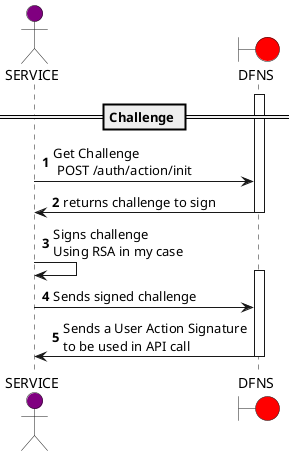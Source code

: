 @startuml
'https://plantuml.com/sequence-diagram

actor SERVICE #purple
boundary DFNS #red

autonumber

== Challenge ==
activate DFNS
SERVICE -> DFNS: Get Challenge\n POST /auth/action/init
DFNS -> SERVICE: returns challenge to sign
deactivate DFNS

SERVICE -> SERVICE: Signs challenge\nUsing RSA in my case

activate DFNS
SERVICE -> DFNS: Sends signed challenge
DFNS -> SERVICE: Sends a User Action Signature\nto be used in API call
deactivate DFNS

@enduml